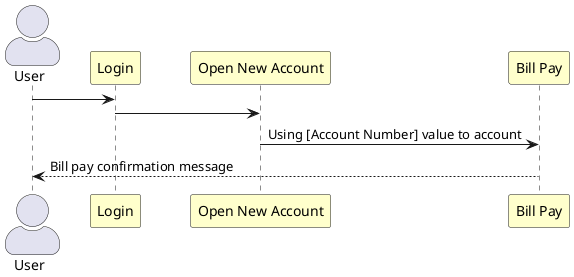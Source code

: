 @startuml BILL_PAY_TO_EXISTING_ACCOUNT_FROM_NEW_ACCOUNT_SCENARIO

!pragma teoz true
skinparam ParticipantPadding 20
skinparam BoxPadding 10
skinparam actorStyle awesome

actor "User" as user
participant "Login" as login #BUSINESS
participant "Open New Account" as open_account #BUSINESS
participant "Bill Pay" as billpay #BUSINESS

user -> login
login -> open_account
open_account -> billpay: Using [Account Number] value to account
billpay --> user: Bill pay confirmation message

@enduml
